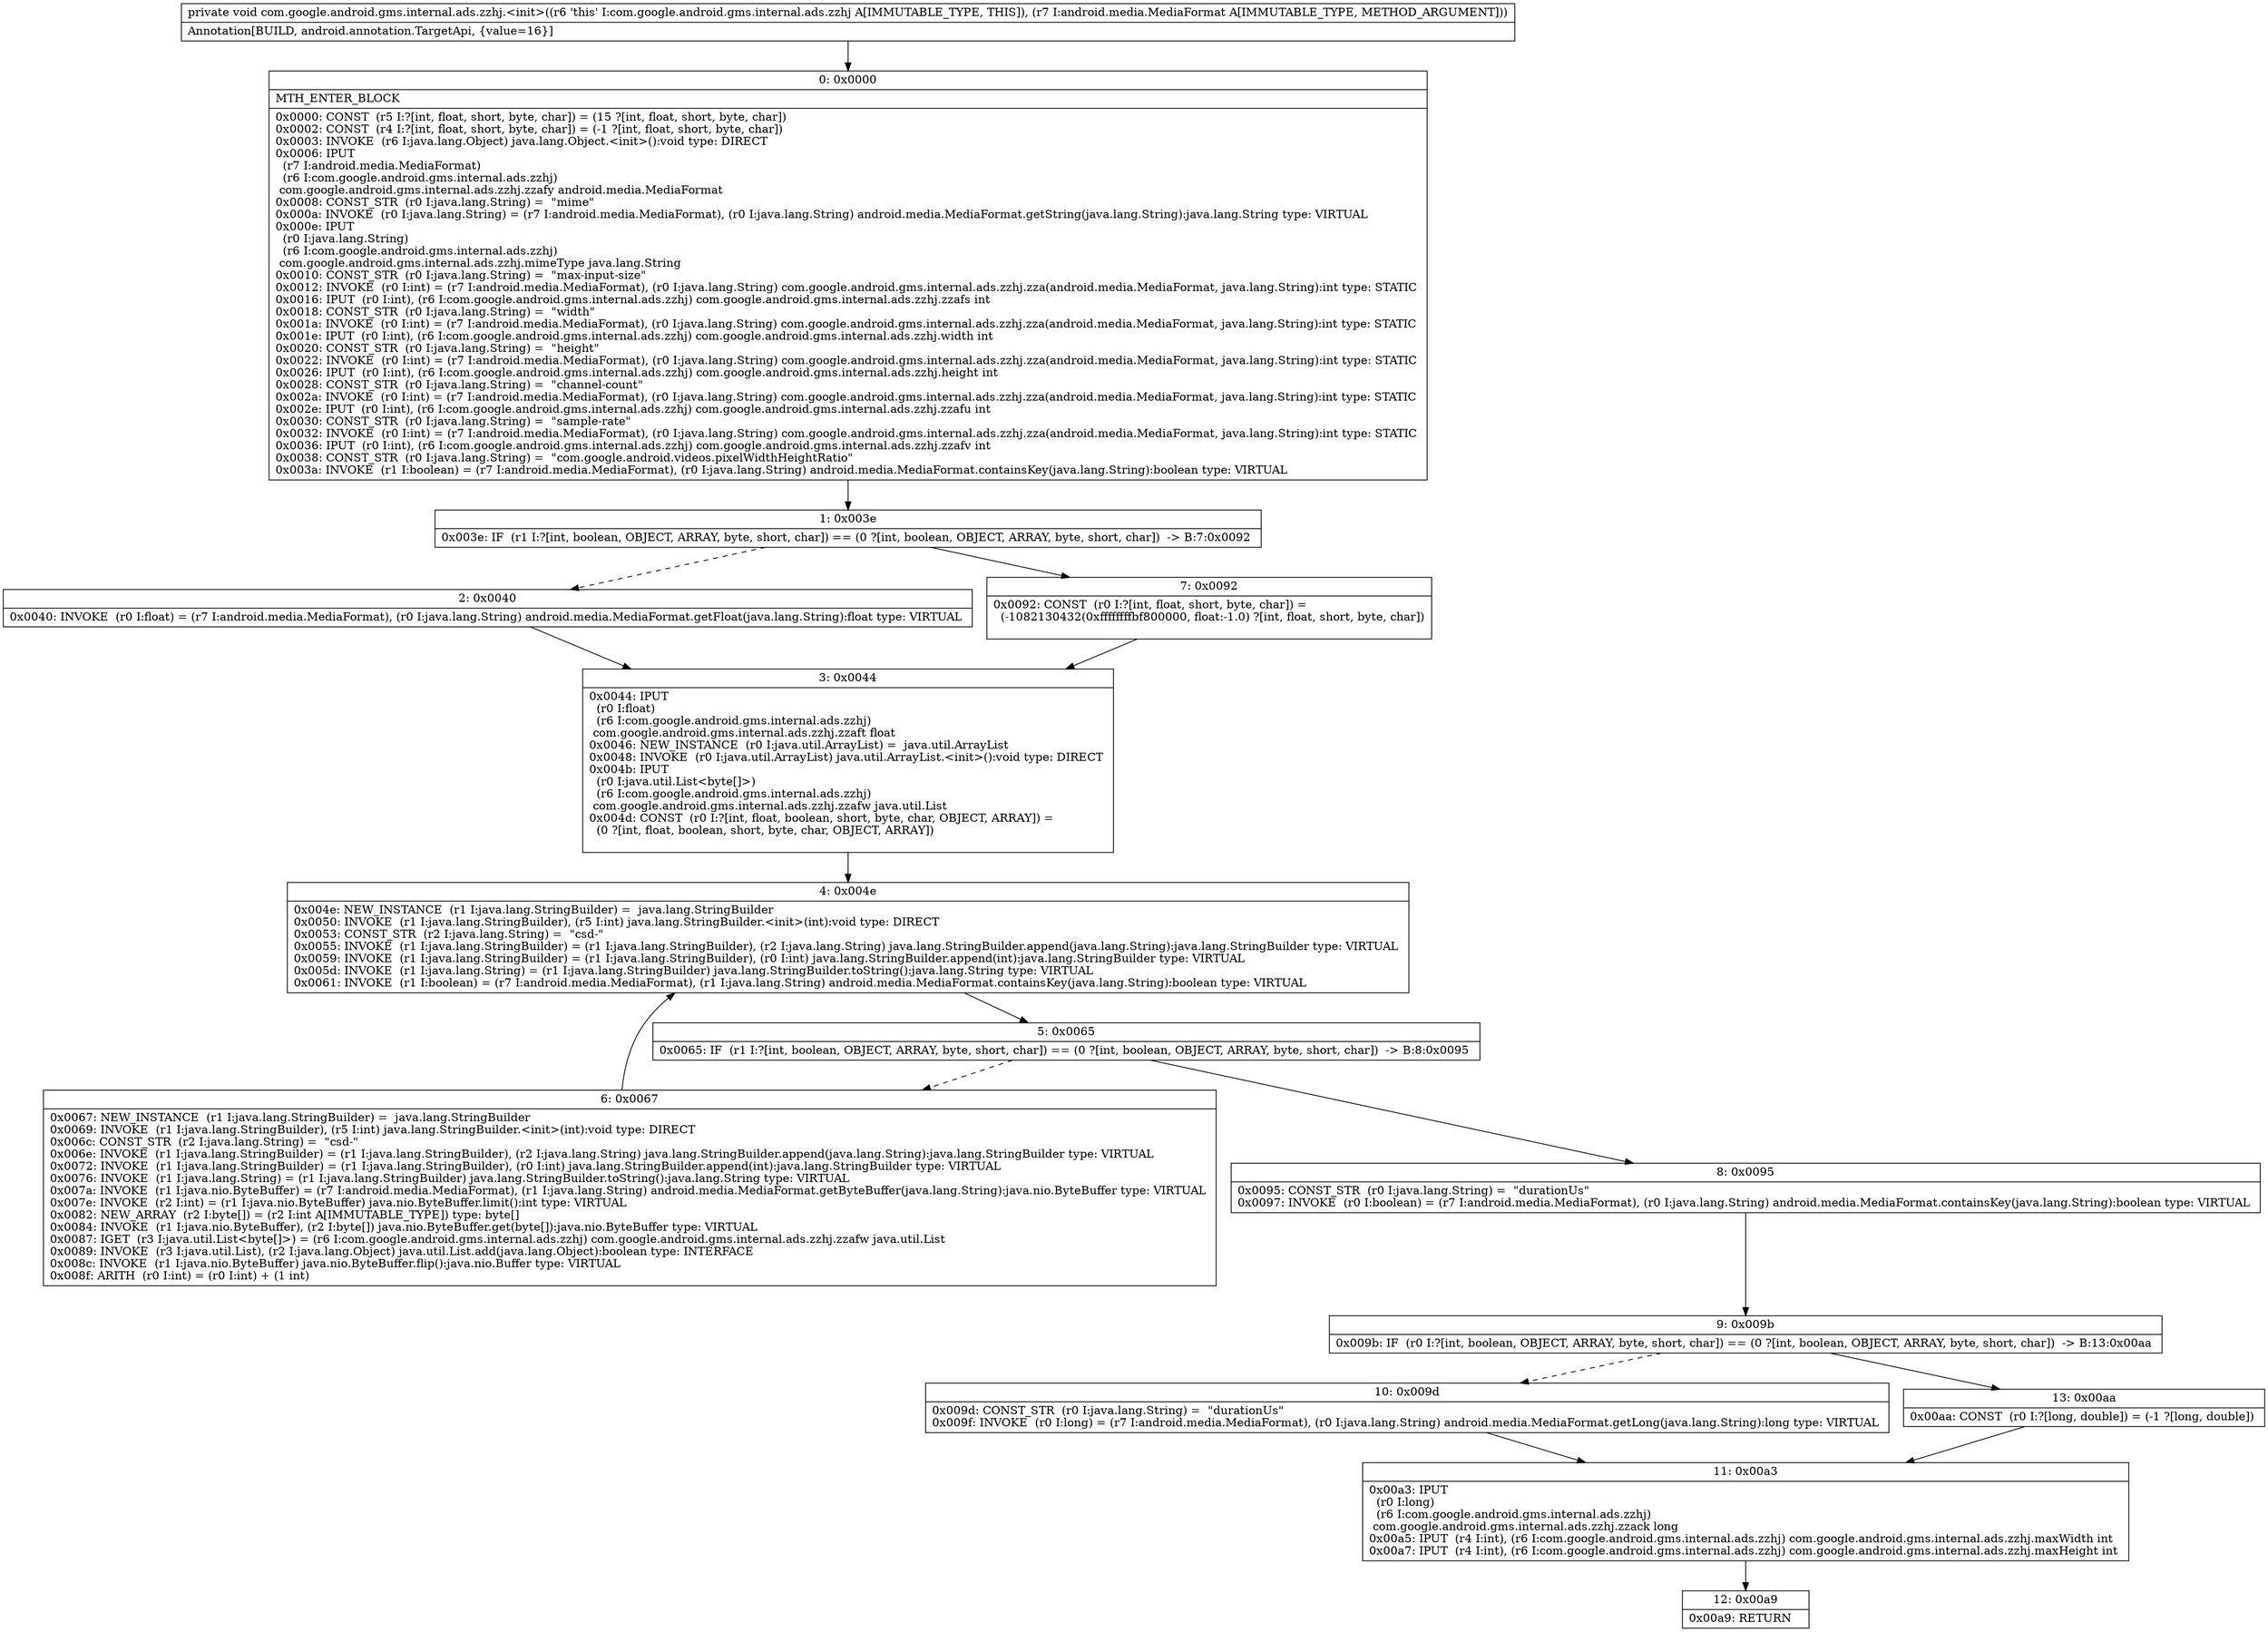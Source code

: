 digraph "CFG forcom.google.android.gms.internal.ads.zzhj.\<init\>(Landroid\/media\/MediaFormat;)V" {
Node_0 [shape=record,label="{0\:\ 0x0000|MTH_ENTER_BLOCK\l|0x0000: CONST  (r5 I:?[int, float, short, byte, char]) = (15 ?[int, float, short, byte, char]) \l0x0002: CONST  (r4 I:?[int, float, short, byte, char]) = (\-1 ?[int, float, short, byte, char]) \l0x0003: INVOKE  (r6 I:java.lang.Object) java.lang.Object.\<init\>():void type: DIRECT \l0x0006: IPUT  \l  (r7 I:android.media.MediaFormat)\l  (r6 I:com.google.android.gms.internal.ads.zzhj)\l com.google.android.gms.internal.ads.zzhj.zzafy android.media.MediaFormat \l0x0008: CONST_STR  (r0 I:java.lang.String) =  \"mime\" \l0x000a: INVOKE  (r0 I:java.lang.String) = (r7 I:android.media.MediaFormat), (r0 I:java.lang.String) android.media.MediaFormat.getString(java.lang.String):java.lang.String type: VIRTUAL \l0x000e: IPUT  \l  (r0 I:java.lang.String)\l  (r6 I:com.google.android.gms.internal.ads.zzhj)\l com.google.android.gms.internal.ads.zzhj.mimeType java.lang.String \l0x0010: CONST_STR  (r0 I:java.lang.String) =  \"max\-input\-size\" \l0x0012: INVOKE  (r0 I:int) = (r7 I:android.media.MediaFormat), (r0 I:java.lang.String) com.google.android.gms.internal.ads.zzhj.zza(android.media.MediaFormat, java.lang.String):int type: STATIC \l0x0016: IPUT  (r0 I:int), (r6 I:com.google.android.gms.internal.ads.zzhj) com.google.android.gms.internal.ads.zzhj.zzafs int \l0x0018: CONST_STR  (r0 I:java.lang.String) =  \"width\" \l0x001a: INVOKE  (r0 I:int) = (r7 I:android.media.MediaFormat), (r0 I:java.lang.String) com.google.android.gms.internal.ads.zzhj.zza(android.media.MediaFormat, java.lang.String):int type: STATIC \l0x001e: IPUT  (r0 I:int), (r6 I:com.google.android.gms.internal.ads.zzhj) com.google.android.gms.internal.ads.zzhj.width int \l0x0020: CONST_STR  (r0 I:java.lang.String) =  \"height\" \l0x0022: INVOKE  (r0 I:int) = (r7 I:android.media.MediaFormat), (r0 I:java.lang.String) com.google.android.gms.internal.ads.zzhj.zza(android.media.MediaFormat, java.lang.String):int type: STATIC \l0x0026: IPUT  (r0 I:int), (r6 I:com.google.android.gms.internal.ads.zzhj) com.google.android.gms.internal.ads.zzhj.height int \l0x0028: CONST_STR  (r0 I:java.lang.String) =  \"channel\-count\" \l0x002a: INVOKE  (r0 I:int) = (r7 I:android.media.MediaFormat), (r0 I:java.lang.String) com.google.android.gms.internal.ads.zzhj.zza(android.media.MediaFormat, java.lang.String):int type: STATIC \l0x002e: IPUT  (r0 I:int), (r6 I:com.google.android.gms.internal.ads.zzhj) com.google.android.gms.internal.ads.zzhj.zzafu int \l0x0030: CONST_STR  (r0 I:java.lang.String) =  \"sample\-rate\" \l0x0032: INVOKE  (r0 I:int) = (r7 I:android.media.MediaFormat), (r0 I:java.lang.String) com.google.android.gms.internal.ads.zzhj.zza(android.media.MediaFormat, java.lang.String):int type: STATIC \l0x0036: IPUT  (r0 I:int), (r6 I:com.google.android.gms.internal.ads.zzhj) com.google.android.gms.internal.ads.zzhj.zzafv int \l0x0038: CONST_STR  (r0 I:java.lang.String) =  \"com.google.android.videos.pixelWidthHeightRatio\" \l0x003a: INVOKE  (r1 I:boolean) = (r7 I:android.media.MediaFormat), (r0 I:java.lang.String) android.media.MediaFormat.containsKey(java.lang.String):boolean type: VIRTUAL \l}"];
Node_1 [shape=record,label="{1\:\ 0x003e|0x003e: IF  (r1 I:?[int, boolean, OBJECT, ARRAY, byte, short, char]) == (0 ?[int, boolean, OBJECT, ARRAY, byte, short, char])  \-\> B:7:0x0092 \l}"];
Node_2 [shape=record,label="{2\:\ 0x0040|0x0040: INVOKE  (r0 I:float) = (r7 I:android.media.MediaFormat), (r0 I:java.lang.String) android.media.MediaFormat.getFloat(java.lang.String):float type: VIRTUAL \l}"];
Node_3 [shape=record,label="{3\:\ 0x0044|0x0044: IPUT  \l  (r0 I:float)\l  (r6 I:com.google.android.gms.internal.ads.zzhj)\l com.google.android.gms.internal.ads.zzhj.zzaft float \l0x0046: NEW_INSTANCE  (r0 I:java.util.ArrayList) =  java.util.ArrayList \l0x0048: INVOKE  (r0 I:java.util.ArrayList) java.util.ArrayList.\<init\>():void type: DIRECT \l0x004b: IPUT  \l  (r0 I:java.util.List\<byte[]\>)\l  (r6 I:com.google.android.gms.internal.ads.zzhj)\l com.google.android.gms.internal.ads.zzhj.zzafw java.util.List \l0x004d: CONST  (r0 I:?[int, float, boolean, short, byte, char, OBJECT, ARRAY]) = \l  (0 ?[int, float, boolean, short, byte, char, OBJECT, ARRAY])\l \l}"];
Node_4 [shape=record,label="{4\:\ 0x004e|0x004e: NEW_INSTANCE  (r1 I:java.lang.StringBuilder) =  java.lang.StringBuilder \l0x0050: INVOKE  (r1 I:java.lang.StringBuilder), (r5 I:int) java.lang.StringBuilder.\<init\>(int):void type: DIRECT \l0x0053: CONST_STR  (r2 I:java.lang.String) =  \"csd\-\" \l0x0055: INVOKE  (r1 I:java.lang.StringBuilder) = (r1 I:java.lang.StringBuilder), (r2 I:java.lang.String) java.lang.StringBuilder.append(java.lang.String):java.lang.StringBuilder type: VIRTUAL \l0x0059: INVOKE  (r1 I:java.lang.StringBuilder) = (r1 I:java.lang.StringBuilder), (r0 I:int) java.lang.StringBuilder.append(int):java.lang.StringBuilder type: VIRTUAL \l0x005d: INVOKE  (r1 I:java.lang.String) = (r1 I:java.lang.StringBuilder) java.lang.StringBuilder.toString():java.lang.String type: VIRTUAL \l0x0061: INVOKE  (r1 I:boolean) = (r7 I:android.media.MediaFormat), (r1 I:java.lang.String) android.media.MediaFormat.containsKey(java.lang.String):boolean type: VIRTUAL \l}"];
Node_5 [shape=record,label="{5\:\ 0x0065|0x0065: IF  (r1 I:?[int, boolean, OBJECT, ARRAY, byte, short, char]) == (0 ?[int, boolean, OBJECT, ARRAY, byte, short, char])  \-\> B:8:0x0095 \l}"];
Node_6 [shape=record,label="{6\:\ 0x0067|0x0067: NEW_INSTANCE  (r1 I:java.lang.StringBuilder) =  java.lang.StringBuilder \l0x0069: INVOKE  (r1 I:java.lang.StringBuilder), (r5 I:int) java.lang.StringBuilder.\<init\>(int):void type: DIRECT \l0x006c: CONST_STR  (r2 I:java.lang.String) =  \"csd\-\" \l0x006e: INVOKE  (r1 I:java.lang.StringBuilder) = (r1 I:java.lang.StringBuilder), (r2 I:java.lang.String) java.lang.StringBuilder.append(java.lang.String):java.lang.StringBuilder type: VIRTUAL \l0x0072: INVOKE  (r1 I:java.lang.StringBuilder) = (r1 I:java.lang.StringBuilder), (r0 I:int) java.lang.StringBuilder.append(int):java.lang.StringBuilder type: VIRTUAL \l0x0076: INVOKE  (r1 I:java.lang.String) = (r1 I:java.lang.StringBuilder) java.lang.StringBuilder.toString():java.lang.String type: VIRTUAL \l0x007a: INVOKE  (r1 I:java.nio.ByteBuffer) = (r7 I:android.media.MediaFormat), (r1 I:java.lang.String) android.media.MediaFormat.getByteBuffer(java.lang.String):java.nio.ByteBuffer type: VIRTUAL \l0x007e: INVOKE  (r2 I:int) = (r1 I:java.nio.ByteBuffer) java.nio.ByteBuffer.limit():int type: VIRTUAL \l0x0082: NEW_ARRAY  (r2 I:byte[]) = (r2 I:int A[IMMUTABLE_TYPE]) type: byte[] \l0x0084: INVOKE  (r1 I:java.nio.ByteBuffer), (r2 I:byte[]) java.nio.ByteBuffer.get(byte[]):java.nio.ByteBuffer type: VIRTUAL \l0x0087: IGET  (r3 I:java.util.List\<byte[]\>) = (r6 I:com.google.android.gms.internal.ads.zzhj) com.google.android.gms.internal.ads.zzhj.zzafw java.util.List \l0x0089: INVOKE  (r3 I:java.util.List), (r2 I:java.lang.Object) java.util.List.add(java.lang.Object):boolean type: INTERFACE \l0x008c: INVOKE  (r1 I:java.nio.ByteBuffer) java.nio.ByteBuffer.flip():java.nio.Buffer type: VIRTUAL \l0x008f: ARITH  (r0 I:int) = (r0 I:int) + (1 int) \l}"];
Node_7 [shape=record,label="{7\:\ 0x0092|0x0092: CONST  (r0 I:?[int, float, short, byte, char]) = \l  (\-1082130432(0xffffffffbf800000, float:\-1.0) ?[int, float, short, byte, char])\l \l}"];
Node_8 [shape=record,label="{8\:\ 0x0095|0x0095: CONST_STR  (r0 I:java.lang.String) =  \"durationUs\" \l0x0097: INVOKE  (r0 I:boolean) = (r7 I:android.media.MediaFormat), (r0 I:java.lang.String) android.media.MediaFormat.containsKey(java.lang.String):boolean type: VIRTUAL \l}"];
Node_9 [shape=record,label="{9\:\ 0x009b|0x009b: IF  (r0 I:?[int, boolean, OBJECT, ARRAY, byte, short, char]) == (0 ?[int, boolean, OBJECT, ARRAY, byte, short, char])  \-\> B:13:0x00aa \l}"];
Node_10 [shape=record,label="{10\:\ 0x009d|0x009d: CONST_STR  (r0 I:java.lang.String) =  \"durationUs\" \l0x009f: INVOKE  (r0 I:long) = (r7 I:android.media.MediaFormat), (r0 I:java.lang.String) android.media.MediaFormat.getLong(java.lang.String):long type: VIRTUAL \l}"];
Node_11 [shape=record,label="{11\:\ 0x00a3|0x00a3: IPUT  \l  (r0 I:long)\l  (r6 I:com.google.android.gms.internal.ads.zzhj)\l com.google.android.gms.internal.ads.zzhj.zzack long \l0x00a5: IPUT  (r4 I:int), (r6 I:com.google.android.gms.internal.ads.zzhj) com.google.android.gms.internal.ads.zzhj.maxWidth int \l0x00a7: IPUT  (r4 I:int), (r6 I:com.google.android.gms.internal.ads.zzhj) com.google.android.gms.internal.ads.zzhj.maxHeight int \l}"];
Node_12 [shape=record,label="{12\:\ 0x00a9|0x00a9: RETURN   \l}"];
Node_13 [shape=record,label="{13\:\ 0x00aa|0x00aa: CONST  (r0 I:?[long, double]) = (\-1 ?[long, double]) \l}"];
MethodNode[shape=record,label="{private void com.google.android.gms.internal.ads.zzhj.\<init\>((r6 'this' I:com.google.android.gms.internal.ads.zzhj A[IMMUTABLE_TYPE, THIS]), (r7 I:android.media.MediaFormat A[IMMUTABLE_TYPE, METHOD_ARGUMENT]))  | Annotation[BUILD, android.annotation.TargetApi, \{value=16\}]\l}"];
MethodNode -> Node_0;
Node_0 -> Node_1;
Node_1 -> Node_2[style=dashed];
Node_1 -> Node_7;
Node_2 -> Node_3;
Node_3 -> Node_4;
Node_4 -> Node_5;
Node_5 -> Node_6[style=dashed];
Node_5 -> Node_8;
Node_6 -> Node_4;
Node_7 -> Node_3;
Node_8 -> Node_9;
Node_9 -> Node_10[style=dashed];
Node_9 -> Node_13;
Node_10 -> Node_11;
Node_11 -> Node_12;
Node_13 -> Node_11;
}

